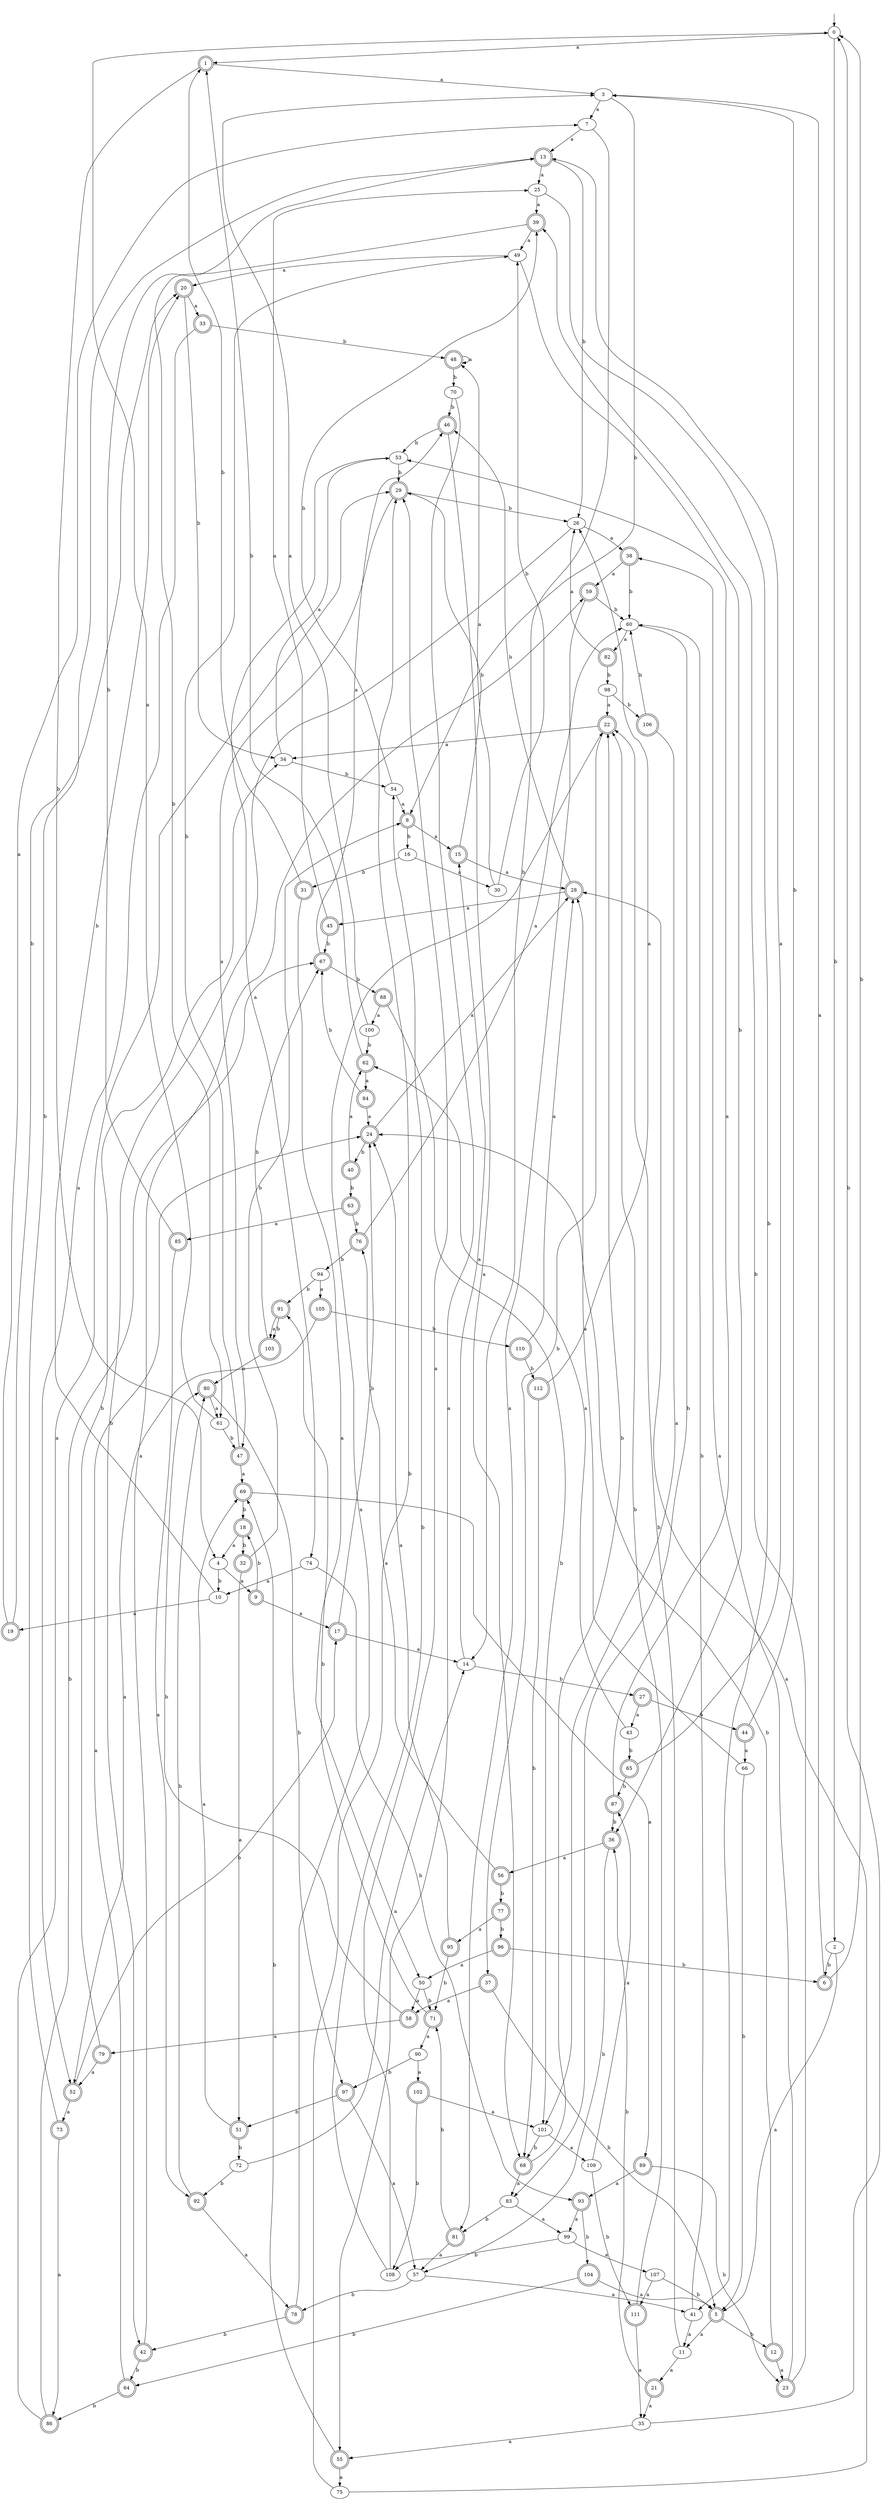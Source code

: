 digraph RandomDFA {
  __start0 [label="", shape=none];
  __start0 -> 0 [label=""];
  0 [shape=circle]
  0 -> 1 [label="a"]
  0 -> 2 [label="b"]
  1 [shape=doublecircle]
  1 -> 3 [label="a"]
  1 -> 4 [label="b"]
  2
  2 -> 5 [label="a"]
  2 -> 6 [label="b"]
  3
  3 -> 7 [label="a"]
  3 -> 8 [label="b"]
  4
  4 -> 9 [label="a"]
  4 -> 10 [label="b"]
  5 [shape=doublecircle]
  5 -> 11 [label="a"]
  5 -> 12 [label="b"]
  6 [shape=doublecircle]
  6 -> 3 [label="a"]
  6 -> 0 [label="b"]
  7
  7 -> 13 [label="a"]
  7 -> 14 [label="b"]
  8 [shape=doublecircle]
  8 -> 15 [label="a"]
  8 -> 16 [label="b"]
  9 [shape=doublecircle]
  9 -> 17 [label="a"]
  9 -> 18 [label="b"]
  10
  10 -> 19 [label="a"]
  10 -> 20 [label="b"]
  11
  11 -> 21 [label="a"]
  11 -> 22 [label="b"]
  12 [shape=doublecircle]
  12 -> 23 [label="a"]
  12 -> 24 [label="b"]
  13 [shape=doublecircle]
  13 -> 25 [label="a"]
  13 -> 26 [label="b"]
  14
  14 -> 15 [label="a"]
  14 -> 27 [label="b"]
  15 [shape=doublecircle]
  15 -> 28 [label="a"]
  15 -> 29 [label="b"]
  16
  16 -> 30 [label="a"]
  16 -> 31 [label="b"]
  17 [shape=doublecircle]
  17 -> 14 [label="a"]
  17 -> 24 [label="b"]
  18 [shape=doublecircle]
  18 -> 4 [label="a"]
  18 -> 32 [label="b"]
  19 [shape=doublecircle]
  19 -> 7 [label="a"]
  19 -> 20 [label="b"]
  20 [shape=doublecircle]
  20 -> 33 [label="a"]
  20 -> 34 [label="b"]
  21 [shape=doublecircle]
  21 -> 35 [label="a"]
  21 -> 36 [label="b"]
  22 [shape=doublecircle]
  22 -> 34 [label="a"]
  22 -> 37 [label="b"]
  23 [shape=doublecircle]
  23 -> 38 [label="a"]
  23 -> 39 [label="b"]
  24 [shape=doublecircle]
  24 -> 28 [label="a"]
  24 -> 40 [label="b"]
  25
  25 -> 39 [label="a"]
  25 -> 41 [label="b"]
  26
  26 -> 38 [label="a"]
  26 -> 42 [label="b"]
  27 [shape=doublecircle]
  27 -> 43 [label="a"]
  27 -> 44 [label="b"]
  28 [shape=doublecircle]
  28 -> 45 [label="a"]
  28 -> 46 [label="b"]
  29 [shape=doublecircle]
  29 -> 47 [label="a"]
  29 -> 26 [label="b"]
  30
  30 -> 48 [label="a"]
  30 -> 49 [label="b"]
  31 [shape=doublecircle]
  31 -> 50 [label="a"]
  31 -> 1 [label="b"]
  32 [shape=doublecircle]
  32 -> 51 [label="a"]
  32 -> 8 [label="b"]
  33 [shape=doublecircle]
  33 -> 52 [label="a"]
  33 -> 48 [label="b"]
  34
  34 -> 53 [label="a"]
  34 -> 54 [label="b"]
  35
  35 -> 55 [label="a"]
  35 -> 0 [label="b"]
  36 [shape=doublecircle]
  36 -> 56 [label="a"]
  36 -> 57 [label="b"]
  37 [shape=doublecircle]
  37 -> 58 [label="a"]
  37 -> 5 [label="b"]
  38 [shape=doublecircle]
  38 -> 59 [label="a"]
  38 -> 60 [label="b"]
  39 [shape=doublecircle]
  39 -> 49 [label="a"]
  39 -> 61 [label="b"]
  40 [shape=doublecircle]
  40 -> 62 [label="a"]
  40 -> 63 [label="b"]
  41
  41 -> 11 [label="a"]
  41 -> 60 [label="b"]
  42 [shape=doublecircle]
  42 -> 59 [label="a"]
  42 -> 64 [label="b"]
  43
  43 -> 62 [label="a"]
  43 -> 65 [label="b"]
  44 [shape=doublecircle]
  44 -> 66 [label="a"]
  44 -> 3 [label="b"]
  45 [shape=doublecircle]
  45 -> 25 [label="a"]
  45 -> 67 [label="b"]
  46 [shape=doublecircle]
  46 -> 68 [label="a"]
  46 -> 53 [label="b"]
  47 [shape=doublecircle]
  47 -> 69 [label="a"]
  47 -> 49 [label="b"]
  48 [shape=doublecircle]
  48 -> 48 [label="a"]
  48 -> 70 [label="b"]
  49
  49 -> 20 [label="a"]
  49 -> 36 [label="b"]
  50
  50 -> 58 [label="a"]
  50 -> 71 [label="b"]
  51 [shape=doublecircle]
  51 -> 69 [label="a"]
  51 -> 72 [label="b"]
  52 [shape=doublecircle]
  52 -> 73 [label="a"]
  52 -> 17 [label="b"]
  53
  53 -> 74 [label="a"]
  53 -> 29 [label="b"]
  54
  54 -> 8 [label="a"]
  54 -> 39 [label="b"]
  55 [shape=doublecircle]
  55 -> 75 [label="a"]
  55 -> 69 [label="b"]
  56 [shape=doublecircle]
  56 -> 76 [label="a"]
  56 -> 77 [label="b"]
  57
  57 -> 41 [label="a"]
  57 -> 78 [label="b"]
  58 [shape=doublecircle]
  58 -> 79 [label="a"]
  58 -> 80 [label="b"]
  59 [shape=doublecircle]
  59 -> 81 [label="a"]
  59 -> 60 [label="b"]
  60
  60 -> 82 [label="a"]
  60 -> 83 [label="b"]
  61
  61 -> 0 [label="a"]
  61 -> 47 [label="b"]
  62 [shape=doublecircle]
  62 -> 84 [label="a"]
  62 -> 1 [label="b"]
  63 [shape=doublecircle]
  63 -> 85 [label="a"]
  63 -> 76 [label="b"]
  64 [shape=doublecircle]
  64 -> 24 [label="a"]
  64 -> 86 [label="b"]
  65 [shape=doublecircle]
  65 -> 13 [label="a"]
  65 -> 87 [label="b"]
  66
  66 -> 28 [label="a"]
  66 -> 5 [label="b"]
  67 [shape=doublecircle]
  67 -> 46 [label="a"]
  67 -> 88 [label="b"]
  68 [shape=doublecircle]
  68 -> 83 [label="a"]
  68 -> 22 [label="b"]
  69 [shape=doublecircle]
  69 -> 89 [label="a"]
  69 -> 18 [label="b"]
  70
  70 -> 55 [label="a"]
  70 -> 46 [label="b"]
  71 [shape=doublecircle]
  71 -> 90 [label="a"]
  71 -> 91 [label="b"]
  72
  72 -> 14 [label="a"]
  72 -> 92 [label="b"]
  73 [shape=doublecircle]
  73 -> 86 [label="a"]
  73 -> 13 [label="b"]
  74
  74 -> 10 [label="a"]
  74 -> 93 [label="b"]
  75
  75 -> 28 [label="a"]
  75 -> 29 [label="b"]
  76 [shape=doublecircle]
  76 -> 60 [label="a"]
  76 -> 94 [label="b"]
  77 [shape=doublecircle]
  77 -> 95 [label="a"]
  77 -> 96 [label="b"]
  78 [shape=doublecircle]
  78 -> 22 [label="a"]
  78 -> 42 [label="b"]
  79 [shape=doublecircle]
  79 -> 52 [label="a"]
  79 -> 34 [label="b"]
  80 [shape=doublecircle]
  80 -> 61 [label="a"]
  80 -> 97 [label="b"]
  81 [shape=doublecircle]
  81 -> 57 [label="a"]
  81 -> 71 [label="b"]
  82 [shape=doublecircle]
  82 -> 26 [label="a"]
  82 -> 98 [label="b"]
  83
  83 -> 99 [label="a"]
  83 -> 81 [label="b"]
  84 [shape=doublecircle]
  84 -> 24 [label="a"]
  84 -> 67 [label="b"]
  85 [shape=doublecircle]
  85 -> 92 [label="a"]
  85 -> 13 [label="b"]
  86 [shape=doublecircle]
  86 -> 29 [label="a"]
  86 -> 67 [label="b"]
  87 [shape=doublecircle]
  87 -> 53 [label="a"]
  87 -> 36 [label="b"]
  88 [shape=doublecircle]
  88 -> 100 [label="a"]
  88 -> 101 [label="b"]
  89 [shape=doublecircle]
  89 -> 93 [label="a"]
  89 -> 23 [label="b"]
  90
  90 -> 102 [label="a"]
  90 -> 97 [label="b"]
  91 [shape=doublecircle]
  91 -> 103 [label="a"]
  91 -> 103 [label="b"]
  92 [shape=doublecircle]
  92 -> 78 [label="a"]
  92 -> 80 [label="b"]
  93 [shape=doublecircle]
  93 -> 99 [label="a"]
  93 -> 104 [label="b"]
  94
  94 -> 105 [label="a"]
  94 -> 91 [label="b"]
  95 [shape=doublecircle]
  95 -> 24 [label="a"]
  95 -> 71 [label="b"]
  96 [shape=doublecircle]
  96 -> 50 [label="a"]
  96 -> 6 [label="b"]
  97 [shape=doublecircle]
  97 -> 57 [label="a"]
  97 -> 51 [label="b"]
  98
  98 -> 22 [label="a"]
  98 -> 106 [label="b"]
  99
  99 -> 107 [label="a"]
  99 -> 108 [label="b"]
  100
  100 -> 3 [label="a"]
  100 -> 62 [label="b"]
  101
  101 -> 109 [label="a"]
  101 -> 68 [label="b"]
  102 [shape=doublecircle]
  102 -> 101 [label="a"]
  102 -> 108 [label="b"]
  103 [shape=doublecircle]
  103 -> 80 [label="a"]
  103 -> 67 [label="b"]
  104 [shape=doublecircle]
  104 -> 5 [label="a"]
  104 -> 64 [label="b"]
  105 [shape=doublecircle]
  105 -> 52 [label="a"]
  105 -> 110 [label="b"]
  106 [shape=doublecircle]
  106 -> 101 [label="a"]
  106 -> 60 [label="b"]
  107
  107 -> 111 [label="a"]
  107 -> 5 [label="b"]
  108
  108 -> 29 [label="a"]
  108 -> 54 [label="b"]
  109
  109 -> 87 [label="a"]
  109 -> 111 [label="b"]
  110 [shape=doublecircle]
  110 -> 28 [label="a"]
  110 -> 112 [label="b"]
  111 [shape=doublecircle]
  111 -> 35 [label="a"]
  111 -> 22 [label="b"]
  112 [shape=doublecircle]
  112 -> 26 [label="a"]
  112 -> 68 [label="b"]
}
